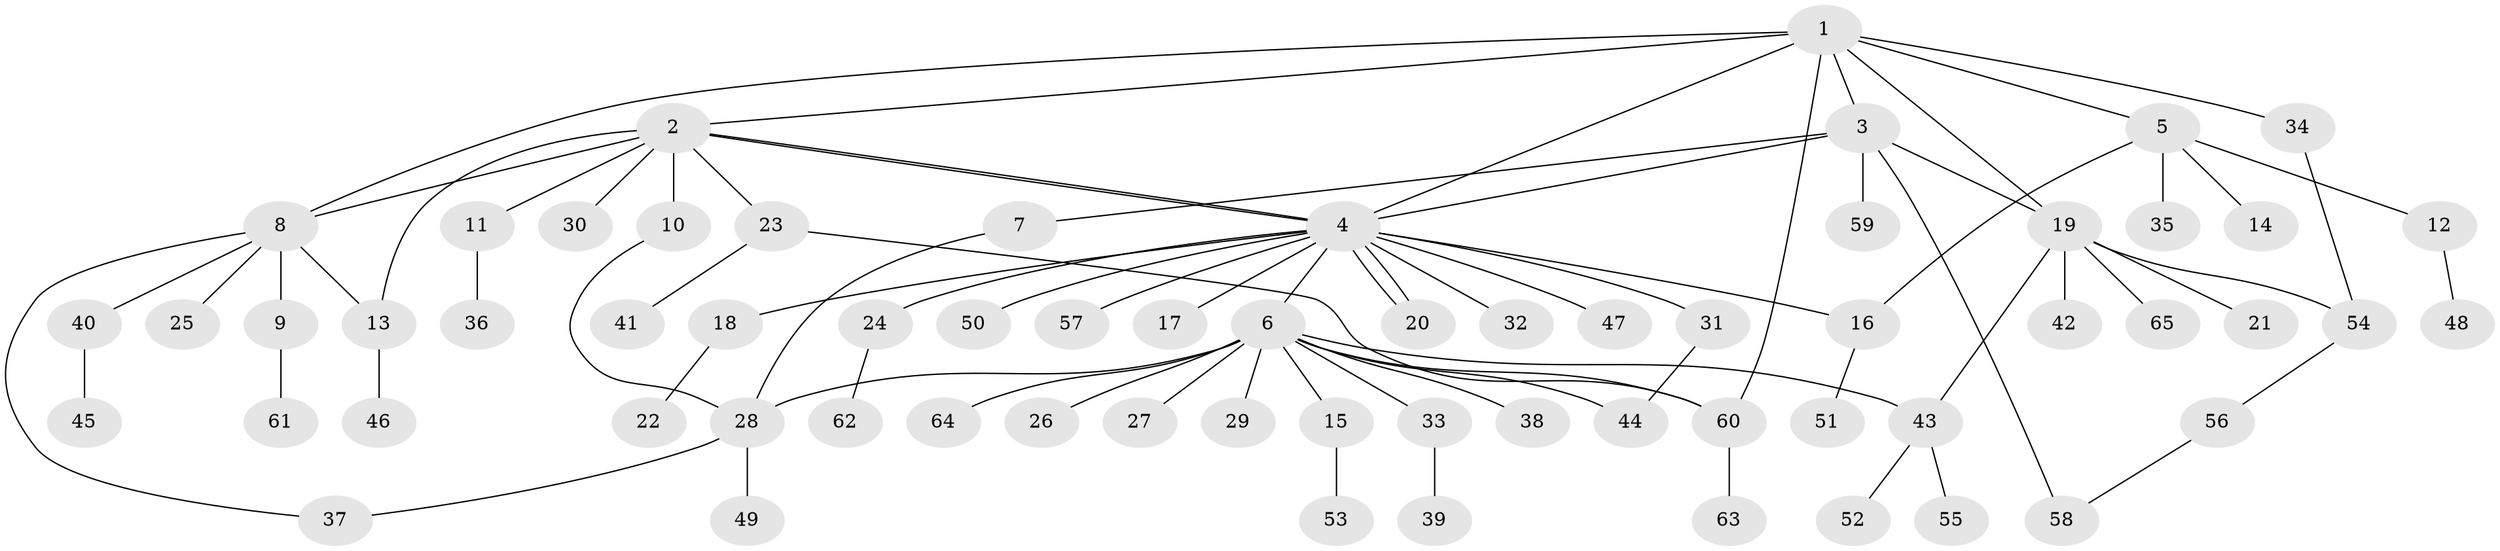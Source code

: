 // Generated by graph-tools (version 1.1) at 2025/47/03/09/25 04:47:51]
// undirected, 65 vertices, 81 edges
graph export_dot {
graph [start="1"]
  node [color=gray90,style=filled];
  1;
  2;
  3;
  4;
  5;
  6;
  7;
  8;
  9;
  10;
  11;
  12;
  13;
  14;
  15;
  16;
  17;
  18;
  19;
  20;
  21;
  22;
  23;
  24;
  25;
  26;
  27;
  28;
  29;
  30;
  31;
  32;
  33;
  34;
  35;
  36;
  37;
  38;
  39;
  40;
  41;
  42;
  43;
  44;
  45;
  46;
  47;
  48;
  49;
  50;
  51;
  52;
  53;
  54;
  55;
  56;
  57;
  58;
  59;
  60;
  61;
  62;
  63;
  64;
  65;
  1 -- 2;
  1 -- 3;
  1 -- 4;
  1 -- 5;
  1 -- 8;
  1 -- 19;
  1 -- 34;
  1 -- 60;
  2 -- 4;
  2 -- 4;
  2 -- 8;
  2 -- 10;
  2 -- 11;
  2 -- 13;
  2 -- 23;
  2 -- 30;
  3 -- 4;
  3 -- 7;
  3 -- 19;
  3 -- 58;
  3 -- 59;
  4 -- 6;
  4 -- 16;
  4 -- 17;
  4 -- 18;
  4 -- 20;
  4 -- 20;
  4 -- 24;
  4 -- 31;
  4 -- 32;
  4 -- 47;
  4 -- 50;
  4 -- 57;
  5 -- 12;
  5 -- 14;
  5 -- 16;
  5 -- 35;
  6 -- 15;
  6 -- 26;
  6 -- 27;
  6 -- 28;
  6 -- 29;
  6 -- 33;
  6 -- 38;
  6 -- 43;
  6 -- 44;
  6 -- 60;
  6 -- 64;
  7 -- 28;
  8 -- 9;
  8 -- 13;
  8 -- 25;
  8 -- 37;
  8 -- 40;
  9 -- 61;
  10 -- 28;
  11 -- 36;
  12 -- 48;
  13 -- 46;
  15 -- 53;
  16 -- 51;
  18 -- 22;
  19 -- 21;
  19 -- 42;
  19 -- 43;
  19 -- 54;
  19 -- 65;
  23 -- 41;
  23 -- 60;
  24 -- 62;
  28 -- 37;
  28 -- 49;
  31 -- 44;
  33 -- 39;
  34 -- 54;
  40 -- 45;
  43 -- 52;
  43 -- 55;
  54 -- 56;
  56 -- 58;
  60 -- 63;
}
